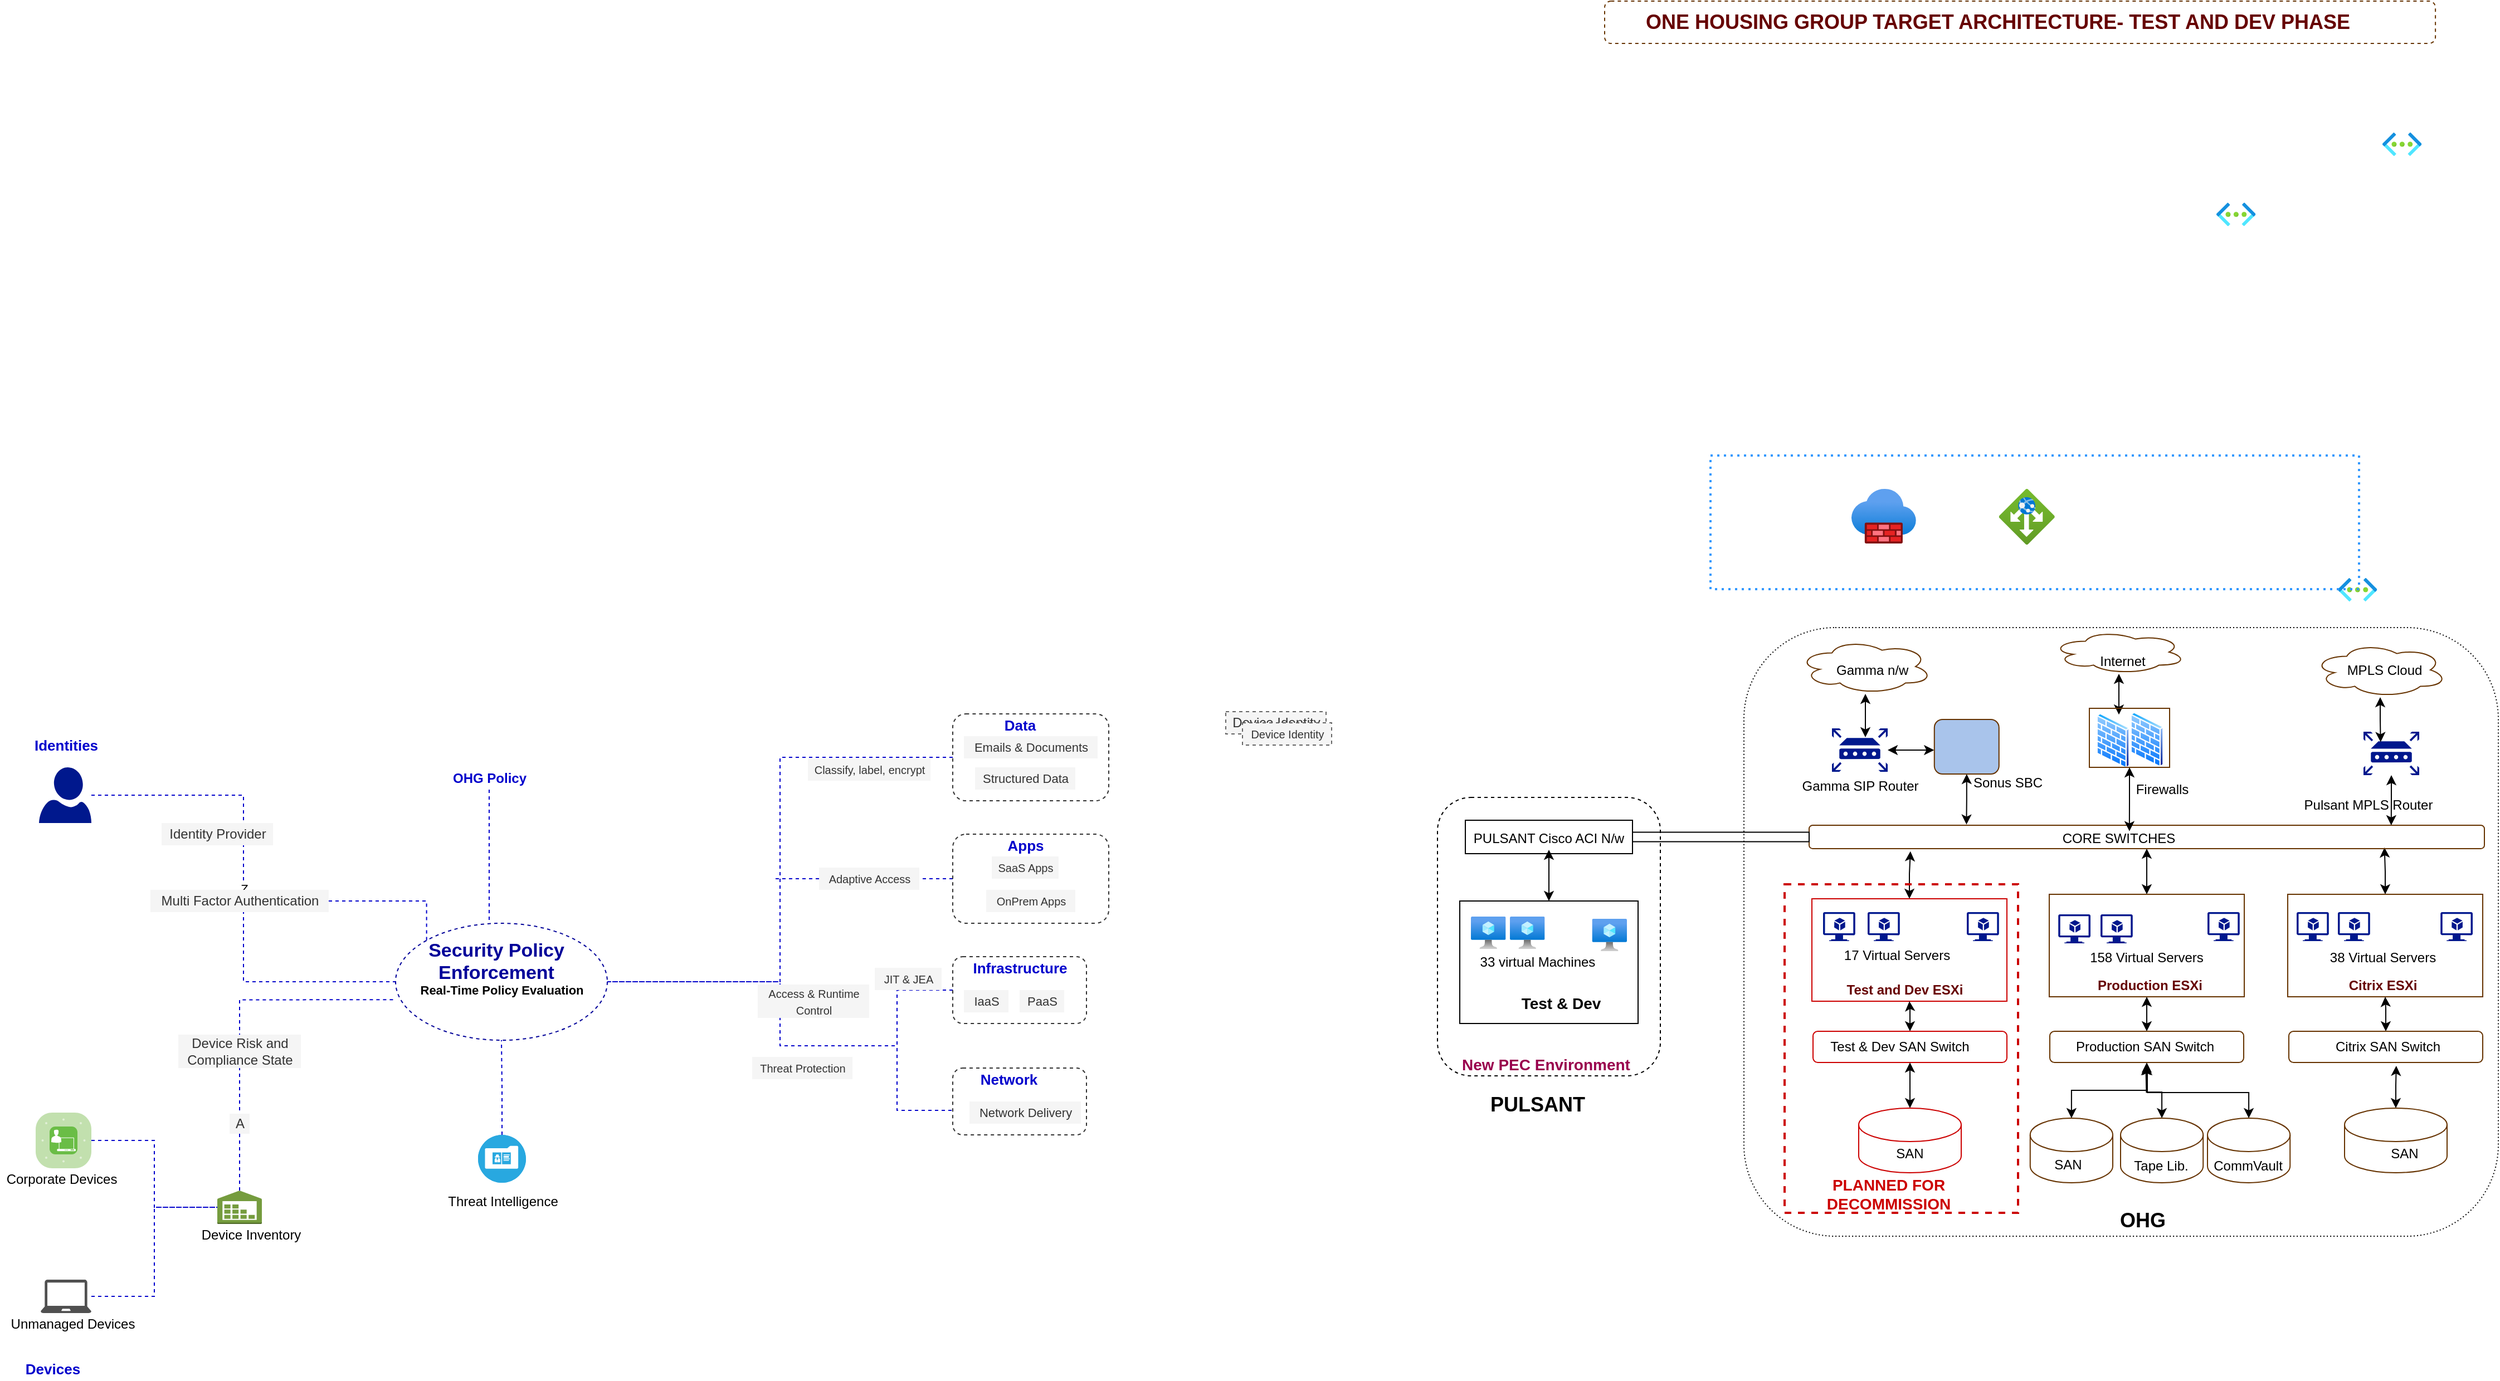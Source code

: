 <mxfile version="14.7.6" type="github"><diagram id="3og0gf8gtnWCEk_-Y0HO" name="Page-1"><mxGraphModel dx="1043" dy="1424" grid="1" gridSize="10" guides="1" tooltips="1" connect="1" arrows="1" fold="1" page="0" pageScale="1" pageWidth="850" pageHeight="1100" math="0" shadow="0"><root><mxCell id="0"/><mxCell id="1" parent="0"/><mxCell id="b6LhymSOxV37hpZ0LlV4-14" value="Z" style="edgeStyle=orthogonalEdgeStyle;rounded=0;orthogonalLoop=1;jettySize=auto;html=1;entryX=0;entryY=0.5;entryDx=0;entryDy=0;dashed=1;strokeColor=#0000CC;endArrow=none;endFill=0;" parent="1" source="b6LhymSOxV37hpZ0LlV4-2" target="b6LhymSOxV37hpZ0LlV4-4" edge="1"><mxGeometry relative="1" as="geometry"/></mxCell><mxCell id="b6LhymSOxV37hpZ0LlV4-2" value="" style="aspect=fixed;pointerEvents=1;shadow=0;dashed=0;html=1;strokeColor=none;labelPosition=center;verticalLabelPosition=bottom;verticalAlign=top;align=center;fillColor=#00188D;shape=mxgraph.azure.user" parent="1" vertex="1"><mxGeometry x="120" y="160" width="47" height="50" as="geometry"/></mxCell><mxCell id="b6LhymSOxV37hpZ0LlV4-3" value="&lt;b&gt;&lt;font style=&quot;font-size: 11px&quot;&gt;Real-Time Policy Evaluation&lt;/font&gt;&lt;/b&gt;" style="text;html=1;resizable=0;autosize=1;align=center;verticalAlign=middle;points=[];fillColor=none;strokeColor=none;rounded=0;" parent="1" vertex="1"><mxGeometry x="455" y="350" width="160" height="20" as="geometry"/></mxCell><mxCell id="b6LhymSOxV37hpZ0LlV4-4" value="" style="ellipse;whiteSpace=wrap;html=1;fillColor=none;dashed=1;strokeColor=#000099;strokeWidth=1;" parent="1" vertex="1"><mxGeometry x="440" y="300" width="190" height="105" as="geometry"/></mxCell><mxCell id="b6LhymSOxV37hpZ0LlV4-5" value="&lt;b style=&quot;font-size: 17px&quot;&gt;&lt;font color=&quot;#000099&quot; style=&quot;font-size: 17px&quot;&gt;Security Policy &lt;br&gt;Enforcement&lt;br&gt;&lt;br&gt;&lt;/font&gt;&lt;/b&gt;" style="text;html=1;resizable=0;autosize=1;align=center;verticalAlign=middle;points=[];fillColor=none;strokeColor=none;rounded=0;" parent="1" vertex="1"><mxGeometry x="460" y="320" width="140" height="50" as="geometry"/></mxCell><mxCell id="b6LhymSOxV37hpZ0LlV4-8" value="" style="shape=image;html=1;verticalAlign=top;verticalLabelPosition=bottom;labelBackgroundColor=#ffffff;imageAspect=0;aspect=fixed;image=https://cdn1.iconfinder.com/data/icons/funeral-7/64/calendar-time-date-organization-schedule-administration-calendars-time_and_date-interface-128.png;dashed=1;strokeColor=#000099;strokeWidth=1;fillColor=none;" parent="1" vertex="1"><mxGeometry x="500" y="112" width="48" height="48" as="geometry"/></mxCell><mxCell id="b6LhymSOxV37hpZ0LlV4-16" style="edgeStyle=orthogonalEdgeStyle;rounded=0;orthogonalLoop=1;jettySize=auto;html=1;entryX=0.442;entryY=0;entryDx=0;entryDy=0;entryPerimeter=0;dashed=1;strokeColor=#0000CC;endArrow=none;endFill=0;" parent="1" source="b6LhymSOxV37hpZ0LlV4-9" target="b6LhymSOxV37hpZ0LlV4-4" edge="1"><mxGeometry relative="1" as="geometry"/></mxCell><mxCell id="b6LhymSOxV37hpZ0LlV4-9" value="&lt;b&gt;&lt;font color=&quot;#0000cc&quot;&gt;OHG Policy&lt;/font&gt;&lt;/b&gt;" style="text;html=1;resizable=0;autosize=1;align=center;verticalAlign=middle;points=[];fillColor=none;strokeColor=none;rounded=0;dashed=1;" parent="1" vertex="1"><mxGeometry x="484" y="160" width="80" height="20" as="geometry"/></mxCell><mxCell id="b6LhymSOxV37hpZ0LlV4-10" value="&lt;b&gt;&lt;font style=&quot;font-size: 13px&quot; color=&quot;#0000cc&quot;&gt;Identities&lt;/font&gt;&lt;/b&gt;" style="text;html=1;resizable=0;autosize=1;align=center;verticalAlign=middle;points=[];fillColor=none;strokeColor=none;rounded=0;dashed=1;" parent="1" vertex="1"><mxGeometry x="108.5" y="130" width="70" height="20" as="geometry"/></mxCell><mxCell id="b6LhymSOxV37hpZ0LlV4-11" value="Identity Provider" style="text;html=1;resizable=0;autosize=1;align=center;verticalAlign=middle;points=[];rounded=0;dashed=1;fillColor=#f5f5f5;fontColor=#333333;" parent="1" vertex="1"><mxGeometry x="230" y="210" width="100" height="20" as="geometry"/></mxCell><mxCell id="b6LhymSOxV37hpZ0LlV4-24" style="edgeStyle=orthogonalEdgeStyle;rounded=0;orthogonalLoop=1;jettySize=auto;html=1;entryX=0;entryY=0;entryDx=0;entryDy=0;dashed=1;endArrow=none;endFill=0;strokeColor=#0000CC;" parent="1" source="b6LhymSOxV37hpZ0LlV4-12" target="b6LhymSOxV37hpZ0LlV4-4" edge="1"><mxGeometry relative="1" as="geometry"/></mxCell><mxCell id="b6LhymSOxV37hpZ0LlV4-12" value="Multi Factor Authentication" style="text;html=1;resizable=0;autosize=1;align=center;verticalAlign=middle;points=[];rounded=0;dashed=1;fillColor=#f5f5f5;fontColor=#333333;" parent="1" vertex="1"><mxGeometry x="220" y="270" width="160" height="20" as="geometry"/></mxCell><mxCell id="b6LhymSOxV37hpZ0LlV4-22" style="edgeStyle=orthogonalEdgeStyle;rounded=0;orthogonalLoop=1;jettySize=auto;html=1;entryX=0;entryY=0.5;entryDx=0;entryDy=0;entryPerimeter=0;dashed=1;endArrow=none;endFill=0;strokeColor=#0000CC;" parent="1" source="b6LhymSOxV37hpZ0LlV4-17" target="b6LhymSOxV37hpZ0LlV4-19" edge="1"><mxGeometry relative="1" as="geometry"/></mxCell><mxCell id="b6LhymSOxV37hpZ0LlV4-17" value="" style="pointerEvents=1;shadow=0;dashed=0;html=1;strokeColor=none;fillColor=#505050;labelPosition=center;verticalLabelPosition=bottom;verticalAlign=top;outlineConnect=0;align=center;shape=mxgraph.office.devices.laptop;" parent="1" vertex="1"><mxGeometry x="121.5" y="620" width="45.5" height="30" as="geometry"/></mxCell><mxCell id="b6LhymSOxV37hpZ0LlV4-23" style="edgeStyle=orthogonalEdgeStyle;rounded=0;orthogonalLoop=1;jettySize=auto;html=1;entryX=-0.004;entryY=0.654;entryDx=0;entryDy=0;entryPerimeter=0;dashed=1;endArrow=none;endFill=0;strokeColor=#0000CC;" parent="1" source="b6LhymSOxV37hpZ0LlV4-19" target="b6LhymSOxV37hpZ0LlV4-4" edge="1"><mxGeometry relative="1" as="geometry"><Array as="points"><mxPoint x="300" y="369"/></Array></mxGeometry></mxCell><mxCell id="b6LhymSOxV37hpZ0LlV4-19" value="" style="outlineConnect=0;dashed=0;verticalLabelPosition=bottom;verticalAlign=top;align=center;html=1;shape=mxgraph.aws3.inventory;fillColor=#759C3E;gradientColor=none;strokeColor=#000099;strokeWidth=1;" parent="1" vertex="1"><mxGeometry x="280" y="540" width="40" height="30" as="geometry"/></mxCell><mxCell id="b6LhymSOxV37hpZ0LlV4-21" style="edgeStyle=orthogonalEdgeStyle;rounded=0;orthogonalLoop=1;jettySize=auto;html=1;entryX=0;entryY=0.5;entryDx=0;entryDy=0;entryPerimeter=0;dashed=1;strokeColor=#0000CC;endArrow=none;endFill=0;" parent="1" source="b6LhymSOxV37hpZ0LlV4-20" target="b6LhymSOxV37hpZ0LlV4-19" edge="1"><mxGeometry relative="1" as="geometry"/></mxCell><mxCell id="b6LhymSOxV37hpZ0LlV4-20" value="" style="verticalLabelPosition=bottom;html=1;fillColor=#6ABD46;strokeColor=#ffffff;verticalAlign=top;align=center;points=[[0.085,0.085,0],[0.915,0.085,0],[0.915,0.915,0],[0.085,0.915,0],[0.25,0,0],[0.5,0,0],[0.75,0,0],[1,0.25,0],[1,0.5,0],[1,0.75,0],[0.75,1,0],[0.5,1,0],[0.25,1,0],[0,0.75,0],[0,0.5,0],[0,0.25,0]];pointerEvents=1;shape=mxgraph.cisco_safe.compositeIcon;bgIcon=mxgraph.cisco_safe.architecture.generic_appliance;resIcon=mxgraph.cisco_safe.architecture.corporate_device1;dashed=1;" parent="1" vertex="1"><mxGeometry x="117" y="470" width="50" height="50" as="geometry"/></mxCell><mxCell id="b6LhymSOxV37hpZ0LlV4-25" value="Corporate Devices" style="text;html=1;resizable=0;autosize=1;align=center;verticalAlign=middle;points=[];fillColor=none;strokeColor=none;rounded=0;dashed=1;" parent="1" vertex="1"><mxGeometry x="85" y="520" width="110" height="20" as="geometry"/></mxCell><mxCell id="b6LhymSOxV37hpZ0LlV4-26" value="Unmanaged Devices" style="text;html=1;resizable=0;autosize=1;align=center;verticalAlign=middle;points=[];fillColor=none;strokeColor=none;rounded=0;dashed=1;" parent="1" vertex="1"><mxGeometry x="85" y="650" width="130" height="20" as="geometry"/></mxCell><mxCell id="b6LhymSOxV37hpZ0LlV4-27" value="Device Inventory" style="text;html=1;resizable=0;autosize=1;align=center;verticalAlign=middle;points=[];fillColor=none;strokeColor=none;rounded=0;dashed=1;" parent="1" vertex="1"><mxGeometry x="260" y="570" width="100" height="20" as="geometry"/></mxCell><mxCell id="b6LhymSOxV37hpZ0LlV4-29" value="Device Risk and &lt;br&gt;Compliance State" style="text;html=1;resizable=0;autosize=1;align=center;verticalAlign=middle;points=[];rounded=0;dashed=1;fillColor=#f5f5f5;fontColor=#333333;" parent="1" vertex="1"><mxGeometry x="245" y="400" width="110" height="30" as="geometry"/></mxCell><mxCell id="b6LhymSOxV37hpZ0LlV4-30" value="A" style="text;html=1;resizable=0;autosize=1;align=center;verticalAlign=middle;points=[];rounded=0;dashed=1;fillColor=#f5f5f5;fontColor=#333333;" parent="1" vertex="1"><mxGeometry x="291" y="471" width="18" height="18" as="geometry"/></mxCell><mxCell id="b6LhymSOxV37hpZ0LlV4-33" style="edgeStyle=orthogonalEdgeStyle;rounded=0;orthogonalLoop=1;jettySize=auto;html=1;dashed=1;endArrow=none;endFill=0;strokeColor=#0000CC;" parent="1" source="b6LhymSOxV37hpZ0LlV4-31" target="b6LhymSOxV37hpZ0LlV4-4" edge="1"><mxGeometry relative="1" as="geometry"/></mxCell><mxCell id="b6LhymSOxV37hpZ0LlV4-31" value="" style="fillColor=#28A8E0;verticalLabelPosition=bottom;html=1;strokeColor=#ffffff;verticalAlign=top;align=center;points=[[0.145,0.145,0],[0.5,0,0],[0.855,0.145,0],[1,0.5,0],[0.855,0.855,0],[0.5,1,0],[0.145,0.855,0],[0,0.5,0]];pointerEvents=1;shape=mxgraph.cisco_safe.compositeIcon;bgIcon=ellipse;resIcon=mxgraph.cisco_safe.capability.threat_intelligence;dashed=1;" parent="1" vertex="1"><mxGeometry x="514" y="490" width="43" height="43" as="geometry"/></mxCell><mxCell id="b6LhymSOxV37hpZ0LlV4-32" value="Threat Intelligence" style="text;html=1;resizable=0;autosize=1;align=center;verticalAlign=middle;points=[];fillColor=none;strokeColor=none;rounded=0;dashed=1;" parent="1" vertex="1"><mxGeometry x="480.5" y="540" width="110" height="20" as="geometry"/></mxCell><mxCell id="b6LhymSOxV37hpZ0LlV4-54" style="edgeStyle=orthogonalEdgeStyle;rounded=0;orthogonalLoop=1;jettySize=auto;html=1;entryX=1;entryY=0.5;entryDx=0;entryDy=0;dashed=1;endArrow=none;endFill=0;strokeColor=#0000CC;" parent="1" source="b6LhymSOxV37hpZ0LlV4-34" target="b6LhymSOxV37hpZ0LlV4-4" edge="1"><mxGeometry relative="1" as="geometry"/></mxCell><mxCell id="b6LhymSOxV37hpZ0LlV4-34" value="" style="rounded=1;whiteSpace=wrap;html=1;dashed=1;strokeWidth=1;fillColor=none;strokeColor=#333333;" parent="1" vertex="1"><mxGeometry x="940" y="112" width="140" height="78" as="geometry"/></mxCell><mxCell id="b6LhymSOxV37hpZ0LlV4-35" value="&lt;b&gt;&lt;font color=&quot;#0000cc&quot; style=&quot;font-size: 13px&quot;&gt;Devices&lt;/font&gt;&lt;/b&gt;" style="text;html=1;resizable=0;autosize=1;align=center;verticalAlign=middle;points=[];fillColor=none;strokeColor=none;rounded=0;dashed=1;" parent="1" vertex="1"><mxGeometry x="102" y="690" width="60" height="20" as="geometry"/></mxCell><mxCell id="b6LhymSOxV37hpZ0LlV4-36" value="&lt;b&gt;&lt;font style=&quot;font-size: 13px&quot; color=&quot;#0000cc&quot;&gt;Data&lt;/font&gt;&lt;/b&gt;" style="text;html=1;resizable=0;autosize=1;align=center;verticalAlign=middle;points=[];fillColor=none;strokeColor=none;rounded=0;dashed=1;" parent="1" vertex="1"><mxGeometry x="980" y="112" width="40" height="20" as="geometry"/></mxCell><mxCell id="b6LhymSOxV37hpZ0LlV4-55" style="edgeStyle=orthogonalEdgeStyle;rounded=0;orthogonalLoop=1;jettySize=auto;html=1;dashed=1;endArrow=none;endFill=0;strokeColor=#0000CC;" parent="1" source="b6LhymSOxV37hpZ0LlV4-37" edge="1"><mxGeometry relative="1" as="geometry"><mxPoint x="780" y="260" as="targetPoint"/></mxGeometry></mxCell><mxCell id="b6LhymSOxV37hpZ0LlV4-37" value="" style="rounded=1;whiteSpace=wrap;html=1;dashed=1;strokeWidth=1;fillColor=none;strokeColor=#333333;" parent="1" vertex="1"><mxGeometry x="940" y="220" width="140" height="80" as="geometry"/></mxCell><mxCell id="b6LhymSOxV37hpZ0LlV4-56" style="edgeStyle=orthogonalEdgeStyle;rounded=0;orthogonalLoop=1;jettySize=auto;html=1;entryX=0;entryY=0.633;entryDx=0;entryDy=0;entryPerimeter=0;dashed=1;endArrow=none;endFill=0;strokeColor=#0000CC;" parent="1" source="b6LhymSOxV37hpZ0LlV4-38" target="b6LhymSOxV37hpZ0LlV4-39" edge="1"><mxGeometry relative="1" as="geometry"><Array as="points"><mxPoint x="890" y="360"/><mxPoint x="890" y="468"/></Array></mxGeometry></mxCell><mxCell id="b6LhymSOxV37hpZ0LlV4-57" style="edgeStyle=orthogonalEdgeStyle;rounded=0;orthogonalLoop=1;jettySize=auto;html=1;entryX=1;entryY=0.5;entryDx=0;entryDy=0;dashed=1;endArrow=none;endFill=0;strokeColor=#0000CC;" parent="1" source="b6LhymSOxV37hpZ0LlV4-38" target="b6LhymSOxV37hpZ0LlV4-4" edge="1"><mxGeometry relative="1" as="geometry"><Array as="points"><mxPoint x="890" y="360"/><mxPoint x="890" y="410"/><mxPoint x="785" y="410"/><mxPoint x="785" y="353"/></Array></mxGeometry></mxCell><mxCell id="b6LhymSOxV37hpZ0LlV4-38" value="" style="rounded=1;whiteSpace=wrap;html=1;dashed=1;strokeWidth=1;fillColor=none;strokeColor=#333333;" parent="1" vertex="1"><mxGeometry x="940" y="330" width="120" height="60" as="geometry"/></mxCell><mxCell id="b6LhymSOxV37hpZ0LlV4-39" value="" style="rounded=1;whiteSpace=wrap;html=1;dashed=1;strokeWidth=1;fillColor=none;strokeColor=#333333;" parent="1" vertex="1"><mxGeometry x="940" y="430" width="120" height="60" as="geometry"/></mxCell><mxCell id="b6LhymSOxV37hpZ0LlV4-40" value="&lt;b&gt;&lt;font color=&quot;#0000cc&quot; style=&quot;font-size: 13px&quot;&gt;Apps&lt;/font&gt;&lt;/b&gt;" style="text;html=1;resizable=0;autosize=1;align=center;verticalAlign=middle;points=[];fillColor=none;strokeColor=none;rounded=0;dashed=1;" parent="1" vertex="1"><mxGeometry x="980" y="220" width="50" height="20" as="geometry"/></mxCell><mxCell id="b6LhymSOxV37hpZ0LlV4-41" value="&lt;b&gt;&lt;font color=&quot;#0000cc&quot; style=&quot;font-size: 13px&quot;&gt;Network&lt;/font&gt;&lt;/b&gt;" style="text;html=1;resizable=0;autosize=1;align=center;verticalAlign=middle;points=[];fillColor=none;strokeColor=none;rounded=0;dashed=1;" parent="1" vertex="1"><mxGeometry x="955" y="430" width="70" height="20" as="geometry"/></mxCell><mxCell id="b6LhymSOxV37hpZ0LlV4-42" value="&lt;b&gt;&lt;font color=&quot;#0000cc&quot; style=&quot;font-size: 13px&quot;&gt;Infrastructure&lt;/font&gt;&lt;/b&gt;" style="text;html=1;resizable=0;autosize=1;align=center;verticalAlign=middle;points=[];fillColor=none;strokeColor=none;rounded=0;dashed=1;" parent="1" vertex="1"><mxGeometry x="950" y="330" width="100" height="20" as="geometry"/></mxCell><mxCell id="b6LhymSOxV37hpZ0LlV4-43" value="Device Identity" style="text;html=1;resizable=0;autosize=1;align=center;verticalAlign=middle;points=[];strokeColor=#666666;rounded=0;dashed=1;fillColor=#f5f5f5;fontColor=#333333;" parent="1" vertex="1"><mxGeometry x="1185" y="110" width="90" height="20" as="geometry"/></mxCell><mxCell id="b6LhymSOxV37hpZ0LlV4-44" value="&lt;font style=&quot;font-size: 10px&quot;&gt;Device Identity&lt;/font&gt;" style="text;html=1;resizable=0;autosize=1;align=center;verticalAlign=middle;points=[];strokeColor=#666666;rounded=0;dashed=1;fillColor=#f5f5f5;fontColor=#333333;" parent="1" vertex="1"><mxGeometry x="1200" y="120" width="80" height="20" as="geometry"/></mxCell><mxCell id="b6LhymSOxV37hpZ0LlV4-45" value="&lt;font style=&quot;font-size: 10px&quot;&gt;JIT &amp;amp; JEA&lt;/font&gt;" style="text;html=1;resizable=0;autosize=1;align=center;verticalAlign=middle;points=[];rounded=0;dashed=1;fillColor=#f5f5f5;fontColor=#333333;" parent="1" vertex="1"><mxGeometry x="870" y="340" width="60" height="20" as="geometry"/></mxCell><mxCell id="b6LhymSOxV37hpZ0LlV4-46" value="&lt;font style=&quot;font-size: 11px&quot;&gt;IaaS&lt;/font&gt;" style="text;html=1;resizable=0;autosize=1;align=center;verticalAlign=middle;points=[];rounded=0;dashed=1;fillColor=#f5f5f5;fontColor=#333333;" parent="1" vertex="1"><mxGeometry x="950" y="360" width="40" height="20" as="geometry"/></mxCell><mxCell id="b6LhymSOxV37hpZ0LlV4-47" value="&lt;font style=&quot;font-size: 10px&quot;&gt;SaaS Apps&lt;/font&gt;" style="text;html=1;resizable=0;autosize=1;align=center;verticalAlign=middle;points=[];rounded=0;dashed=1;fillColor=#f5f5f5;fontColor=#333333;" parent="1" vertex="1"><mxGeometry x="975" y="240" width="60" height="20" as="geometry"/></mxCell><mxCell id="b6LhymSOxV37hpZ0LlV4-48" value="&lt;font style=&quot;font-size: 11px&quot;&gt;Structured Data&lt;/font&gt;" style="text;html=1;resizable=0;autosize=1;align=center;verticalAlign=middle;points=[];rounded=0;dashed=1;fillColor=#f5f5f5;fontColor=#333333;" parent="1" vertex="1"><mxGeometry x="960" y="160" width="90" height="20" as="geometry"/></mxCell><mxCell id="b6LhymSOxV37hpZ0LlV4-49" value="&lt;font style=&quot;font-size: 11px&quot;&gt;Emails &amp;amp; Documents&lt;/font&gt;" style="text;html=1;resizable=0;autosize=1;align=center;verticalAlign=middle;points=[];rounded=0;dashed=1;fillColor=#f5f5f5;fontColor=#333333;" parent="1" vertex="1"><mxGeometry x="950" y="132" width="120" height="20" as="geometry"/></mxCell><mxCell id="b6LhymSOxV37hpZ0LlV4-50" value="&lt;font style=&quot;font-size: 10px&quot;&gt;OnPrem Apps&lt;/font&gt;" style="text;html=1;resizable=0;autosize=1;align=center;verticalAlign=middle;points=[];rounded=0;dashed=1;fillColor=#f5f5f5;fontColor=#333333;" parent="1" vertex="1"><mxGeometry x="970" y="270" width="80" height="20" as="geometry"/></mxCell><mxCell id="b6LhymSOxV37hpZ0LlV4-51" value="&lt;font style=&quot;font-size: 11px&quot;&gt;Network Delivery&lt;/font&gt;" style="text;html=1;resizable=0;autosize=1;align=center;verticalAlign=middle;points=[];rounded=0;dashed=1;fillColor=#f5f5f5;fontColor=#333333;" parent="1" vertex="1"><mxGeometry x="955" y="460" width="100" height="20" as="geometry"/></mxCell><mxCell id="b6LhymSOxV37hpZ0LlV4-52" value="&lt;font style=&quot;font-size: 11px&quot;&gt;PaaS&lt;/font&gt;" style="text;html=1;resizable=0;autosize=1;align=center;verticalAlign=middle;points=[];rounded=0;dashed=1;fillColor=#f5f5f5;fontColor=#333333;" parent="1" vertex="1"><mxGeometry x="1000" y="360" width="40" height="20" as="geometry"/></mxCell><mxCell id="b6LhymSOxV37hpZ0LlV4-58" value="&lt;font style=&quot;font-size: 10px&quot;&gt;Classify, label, encrypt&lt;/font&gt;" style="text;html=1;resizable=0;autosize=1;align=center;verticalAlign=middle;points=[];rounded=0;dashed=1;fillColor=#f5f5f5;fontColor=#333333;" parent="1" vertex="1"><mxGeometry x="810" y="152" width="110" height="20" as="geometry"/></mxCell><mxCell id="b6LhymSOxV37hpZ0LlV4-59" value="&lt;font style=&quot;font-size: 10px&quot;&gt;Adaptive Access&lt;/font&gt;" style="text;html=1;resizable=0;autosize=1;align=center;verticalAlign=middle;points=[];rounded=0;dashed=1;fillColor=#f5f5f5;fontColor=#333333;" parent="1" vertex="1"><mxGeometry x="820" y="250" width="90" height="20" as="geometry"/></mxCell><mxCell id="b6LhymSOxV37hpZ0LlV4-60" value="&lt;font style=&quot;font-size: 10px&quot;&gt;Threat Protection&lt;/font&gt;" style="text;html=1;resizable=0;autosize=1;align=center;verticalAlign=middle;points=[];rounded=0;dashed=1;fillColor=#f5f5f5;fontColor=#333333;" parent="1" vertex="1"><mxGeometry x="760" y="420" width="90" height="20" as="geometry"/></mxCell><mxCell id="b6LhymSOxV37hpZ0LlV4-61" value="&lt;font style=&quot;font-size: 10px&quot;&gt;Access &amp;amp; Runtime&lt;br&gt;Control&lt;/font&gt;" style="text;html=1;resizable=0;autosize=1;align=center;verticalAlign=middle;points=[];rounded=0;dashed=1;fillColor=#f5f5f5;fontColor=#333333;" parent="1" vertex="1"><mxGeometry x="765" y="355" width="100" height="30" as="geometry"/></mxCell><mxCell id="ZslXiAwdW-3EuPROBi18-4" value="&lt;b&gt;&lt;font color=&quot;#660000&quot;&gt;Test and Dev ESXi&lt;/font&gt;&lt;/b&gt;" style="text;html=1;strokeColor=none;fillColor=none;align=center;verticalAlign=middle;whiteSpace=wrap;rounded=0;" parent="1" vertex="1"><mxGeometry x="1732" y="354" width="125" height="12" as="geometry"/></mxCell><mxCell id="ZslXiAwdW-3EuPROBi18-5" value="&lt;b&gt;&lt;font color=&quot;#660000&quot;&gt;Citrix ESXi&lt;/font&gt;&lt;/b&gt;" style="text;html=1;strokeColor=none;fillColor=none;align=center;verticalAlign=middle;whiteSpace=wrap;rounded=0;" parent="1" vertex="1"><mxGeometry x="2161" y="350" width="125" height="12" as="geometry"/></mxCell><mxCell id="ZslXiAwdW-3EuPROBi18-6" value="&lt;b&gt;&lt;font color=&quot;#660000&quot;&gt;Production ESXi&lt;/font&gt;&lt;/b&gt;" style="text;html=1;strokeColor=none;fillColor=none;align=center;verticalAlign=middle;whiteSpace=wrap;rounded=0;" parent="1" vertex="1"><mxGeometry x="1952" y="350" width="125" height="12" as="geometry"/></mxCell><mxCell id="ZslXiAwdW-3EuPROBi18-9" value="" style="aspect=fixed;pointerEvents=1;shadow=0;dashed=0;html=1;strokeColor=none;labelPosition=center;verticalLabelPosition=bottom;verticalAlign=top;align=center;fillColor=#00188D;shape=mxgraph.azure.virtual_machine_feature" parent="1" vertex="1"><mxGeometry x="2275.11" y="290" width="28.89" height="26" as="geometry"/></mxCell><mxCell id="ZslXiAwdW-3EuPROBi18-10" value="" style="aspect=fixed;pointerEvents=1;shadow=0;dashed=0;html=1;strokeColor=none;labelPosition=center;verticalLabelPosition=bottom;verticalAlign=top;align=center;fillColor=#00188D;shape=mxgraph.azure.virtual_machine_feature" parent="1" vertex="1"><mxGeometry x="2183" y="290" width="28.89" height="26" as="geometry"/></mxCell><mxCell id="ZslXiAwdW-3EuPROBi18-11" value="" style="aspect=fixed;pointerEvents=1;shadow=0;dashed=0;html=1;strokeColor=none;labelPosition=center;verticalLabelPosition=bottom;verticalAlign=top;align=center;fillColor=#00188D;shape=mxgraph.azure.virtual_machine_feature" parent="1" vertex="1"><mxGeometry x="2146" y="290" width="28.89" height="26" as="geometry"/></mxCell><mxCell id="ZslXiAwdW-3EuPROBi18-12" value="" style="aspect=fixed;pointerEvents=1;shadow=0;dashed=0;html=1;strokeColor=none;labelPosition=center;verticalLabelPosition=bottom;verticalAlign=top;align=center;fillColor=#00188D;shape=mxgraph.azure.virtual_machine_feature" parent="1" vertex="1"><mxGeometry x="2066" y="290" width="28.89" height="26" as="geometry"/></mxCell><mxCell id="ZslXiAwdW-3EuPROBi18-13" value="" style="aspect=fixed;pointerEvents=1;shadow=0;dashed=0;html=1;strokeColor=none;labelPosition=center;verticalLabelPosition=bottom;verticalAlign=top;align=center;fillColor=#00188D;shape=mxgraph.azure.virtual_machine_feature" parent="1" vertex="1"><mxGeometry x="1970" y="292" width="28.89" height="26" as="geometry"/></mxCell><mxCell id="ZslXiAwdW-3EuPROBi18-14" value="" style="aspect=fixed;pointerEvents=1;shadow=0;dashed=0;html=1;strokeColor=none;labelPosition=center;verticalLabelPosition=bottom;verticalAlign=top;align=center;fillColor=#00188D;shape=mxgraph.azure.virtual_machine_feature" parent="1" vertex="1"><mxGeometry x="1932.11" y="292" width="28.89" height="26" as="geometry"/></mxCell><mxCell id="ZslXiAwdW-3EuPROBi18-15" value="" style="aspect=fixed;pointerEvents=1;shadow=0;dashed=0;html=1;strokeColor=none;labelPosition=center;verticalLabelPosition=bottom;verticalAlign=top;align=center;fillColor=#00188D;shape=mxgraph.azure.virtual_machine_feature" parent="1" vertex="1"><mxGeometry x="1850" y="290" width="28.89" height="26" as="geometry"/></mxCell><mxCell id="ZslXiAwdW-3EuPROBi18-16" value="" style="aspect=fixed;pointerEvents=1;shadow=0;dashed=0;html=1;strokeColor=none;labelPosition=center;verticalLabelPosition=bottom;verticalAlign=top;align=center;fillColor=#00188D;shape=mxgraph.azure.virtual_machine_feature" parent="1" vertex="1"><mxGeometry x="1761" y="290" width="28.89" height="26" as="geometry"/></mxCell><mxCell id="ZslXiAwdW-3EuPROBi18-17" value="" style="aspect=fixed;pointerEvents=1;shadow=0;dashed=0;html=1;strokeColor=none;labelPosition=center;verticalLabelPosition=bottom;verticalAlign=top;align=center;fillColor=#00188D;shape=mxgraph.azure.virtual_machine_feature" parent="1" vertex="1"><mxGeometry x="1721" y="290" width="28.89" height="26" as="geometry"/></mxCell><mxCell id="ZslXiAwdW-3EuPROBi18-20" value="17 Virtual Servers" style="text;html=1;strokeColor=none;fillColor=none;align=center;verticalAlign=middle;whiteSpace=wrap;rounded=0;" parent="1" vertex="1"><mxGeometry x="1718" y="323" width="139" height="12" as="geometry"/></mxCell><mxCell id="ZslXiAwdW-3EuPROBi18-21" value="158 Virtual Servers" style="text;html=1;strokeColor=none;fillColor=none;align=center;verticalAlign=middle;whiteSpace=wrap;rounded=0;" parent="1" vertex="1"><mxGeometry x="1942" y="325" width="139" height="12" as="geometry"/></mxCell><mxCell id="ZslXiAwdW-3EuPROBi18-22" value="38 Virtual Servers" style="text;html=1;strokeColor=none;fillColor=none;align=center;verticalAlign=middle;whiteSpace=wrap;rounded=0;" parent="1" vertex="1"><mxGeometry x="2154" y="325" width="139" height="12" as="geometry"/></mxCell><mxCell id="ZslXiAwdW-3EuPROBi18-75" style="edgeStyle=orthogonalEdgeStyle;rounded=0;orthogonalLoop=1;jettySize=auto;html=1;entryX=0.15;entryY=1.111;entryDx=0;entryDy=0;entryPerimeter=0;startArrow=classic;startFill=1;endArrow=classic;endFill=1;" parent="1" source="ZslXiAwdW-3EuPROBi18-23" target="ZslXiAwdW-3EuPROBi18-41" edge="1"><mxGeometry relative="1" as="geometry"/></mxCell><mxCell id="ZslXiAwdW-3EuPROBi18-23" value="" style="rounded=0;whiteSpace=wrap;html=1;fillColor=none;strokeColor=#CC0000;" parent="1" vertex="1"><mxGeometry x="1711" y="278" width="175" height="92" as="geometry"/></mxCell><mxCell id="ZslXiAwdW-3EuPROBi18-76" style="edgeStyle=orthogonalEdgeStyle;rounded=0;orthogonalLoop=1;jettySize=auto;html=1;entryX=0.5;entryY=1;entryDx=0;entryDy=0;startArrow=classic;startFill=1;endArrow=classic;endFill=1;" parent="1" source="ZslXiAwdW-3EuPROBi18-24" target="ZslXiAwdW-3EuPROBi18-41" edge="1"><mxGeometry relative="1" as="geometry"/></mxCell><mxCell id="ZslXiAwdW-3EuPROBi18-24" value="" style="rounded=0;whiteSpace=wrap;html=1;strokeColor=#663300;fillColor=none;" parent="1" vertex="1"><mxGeometry x="1924" y="274" width="175" height="92" as="geometry"/></mxCell><mxCell id="ZslXiAwdW-3EuPROBi18-77" style="edgeStyle=orthogonalEdgeStyle;rounded=0;orthogonalLoop=1;jettySize=auto;html=1;entryX=0.852;entryY=0.952;entryDx=0;entryDy=0;entryPerimeter=0;startArrow=classic;startFill=1;endArrow=classic;endFill=1;" parent="1" source="ZslXiAwdW-3EuPROBi18-25" target="ZslXiAwdW-3EuPROBi18-41" edge="1"><mxGeometry relative="1" as="geometry"/></mxCell><mxCell id="ZslXiAwdW-3EuPROBi18-25" value="" style="rounded=0;whiteSpace=wrap;html=1;strokeColor=#663300;fillColor=none;" parent="1" vertex="1"><mxGeometry x="2138" y="274" width="175" height="92" as="geometry"/></mxCell><mxCell id="ZslXiAwdW-3EuPROBi18-78" style="edgeStyle=orthogonalEdgeStyle;rounded=0;orthogonalLoop=1;jettySize=auto;html=1;entryX=0.5;entryY=1;entryDx=0;entryDy=0;startArrow=classic;startFill=1;endArrow=classic;endFill=1;" parent="1" source="ZslXiAwdW-3EuPROBi18-26" target="ZslXiAwdW-3EuPROBi18-23" edge="1"><mxGeometry relative="1" as="geometry"/></mxCell><mxCell id="ZslXiAwdW-3EuPROBi18-26" value="" style="rounded=1;whiteSpace=wrap;html=1;fillColor=none;strokeColor=#CC0000;" parent="1" vertex="1"><mxGeometry x="1712" y="397" width="174" height="28" as="geometry"/></mxCell><mxCell id="ZslXiAwdW-3EuPROBi18-79" style="edgeStyle=orthogonalEdgeStyle;rounded=0;orthogonalLoop=1;jettySize=auto;html=1;entryX=0.5;entryY=1;entryDx=0;entryDy=0;startArrow=classic;startFill=1;endArrow=classic;endFill=1;" parent="1" source="ZslXiAwdW-3EuPROBi18-27" target="ZslXiAwdW-3EuPROBi18-24" edge="1"><mxGeometry relative="1" as="geometry"/></mxCell><mxCell id="ZslXiAwdW-3EuPROBi18-27" value="" style="rounded=1;whiteSpace=wrap;html=1;strokeColor=#663300;fillColor=none;" parent="1" vertex="1"><mxGeometry x="1924.5" y="397" width="174" height="28" as="geometry"/></mxCell><mxCell id="ZslXiAwdW-3EuPROBi18-80" style="edgeStyle=orthogonalEdgeStyle;rounded=0;orthogonalLoop=1;jettySize=auto;html=1;entryX=0.5;entryY=1;entryDx=0;entryDy=0;startArrow=classic;startFill=1;endArrow=classic;endFill=1;" parent="1" source="ZslXiAwdW-3EuPROBi18-28" target="ZslXiAwdW-3EuPROBi18-25" edge="1"><mxGeometry relative="1" as="geometry"/></mxCell><mxCell id="ZslXiAwdW-3EuPROBi18-28" value="" style="rounded=1;whiteSpace=wrap;html=1;strokeColor=#663300;fillColor=none;" parent="1" vertex="1"><mxGeometry x="2139" y="397" width="174" height="28" as="geometry"/></mxCell><mxCell id="ZslXiAwdW-3EuPROBi18-82" style="edgeStyle=orthogonalEdgeStyle;rounded=0;orthogonalLoop=1;jettySize=auto;html=1;entryX=0.5;entryY=1;entryDx=0;entryDy=0;startArrow=classic;startFill=1;endArrow=classic;endFill=1;" parent="1" source="ZslXiAwdW-3EuPROBi18-29" target="ZslXiAwdW-3EuPROBi18-26" edge="1"><mxGeometry relative="1" as="geometry"/></mxCell><mxCell id="ZslXiAwdW-3EuPROBi18-29" value="" style="shape=cylinder3;whiteSpace=wrap;html=1;boundedLbl=1;backgroundOutline=1;size=15;fillColor=none;strokeColor=#CC0000;" parent="1" vertex="1"><mxGeometry x="1753" y="466" width="92" height="58" as="geometry"/></mxCell><mxCell id="ZslXiAwdW-3EuPROBi18-83" style="edgeStyle=orthogonalEdgeStyle;rounded=0;orthogonalLoop=1;jettySize=auto;html=1;entryX=0.5;entryY=1;entryDx=0;entryDy=0;startArrow=classic;startFill=1;endArrow=classic;endFill=1;" parent="1" source="ZslXiAwdW-3EuPROBi18-30" target="ZslXiAwdW-3EuPROBi18-27" edge="1"><mxGeometry relative="1" as="geometry"/></mxCell><mxCell id="ZslXiAwdW-3EuPROBi18-30" value="" style="shape=cylinder3;whiteSpace=wrap;html=1;boundedLbl=1;backgroundOutline=1;size=15;strokeColor=#663300;fillColor=none;" parent="1" vertex="1"><mxGeometry x="1906.89" y="475" width="74.11" height="58" as="geometry"/></mxCell><mxCell id="ZslXiAwdW-3EuPROBi18-86" style="edgeStyle=orthogonalEdgeStyle;rounded=0;orthogonalLoop=1;jettySize=auto;html=1;entryX=0.554;entryY=1.107;entryDx=0;entryDy=0;entryPerimeter=0;startArrow=classic;startFill=1;endArrow=classic;endFill=1;" parent="1" source="ZslXiAwdW-3EuPROBi18-31" target="ZslXiAwdW-3EuPROBi18-28" edge="1"><mxGeometry relative="1" as="geometry"/></mxCell><mxCell id="ZslXiAwdW-3EuPROBi18-31" value="" style="shape=cylinder3;whiteSpace=wrap;html=1;boundedLbl=1;backgroundOutline=1;size=15;strokeColor=#663300;fillColor=none;" parent="1" vertex="1"><mxGeometry x="2189" y="466" width="92" height="58" as="geometry"/></mxCell><mxCell id="ZslXiAwdW-3EuPROBi18-32" value="Test &amp;amp; Dev SAN Switch" style="text;html=1;strokeColor=none;fillColor=none;align=center;verticalAlign=middle;whiteSpace=wrap;rounded=0;" parent="1" vertex="1"><mxGeometry x="1700.89" y="405" width="178" height="12" as="geometry"/></mxCell><mxCell id="ZslXiAwdW-3EuPROBi18-33" value="Production SAN Switch" style="text;html=1;strokeColor=none;fillColor=none;align=center;verticalAlign=middle;whiteSpace=wrap;rounded=0;" parent="1" vertex="1"><mxGeometry x="1920.5" y="405" width="178" height="12" as="geometry"/></mxCell><mxCell id="ZslXiAwdW-3EuPROBi18-34" value="Citrix SAN Switch" style="text;html=1;strokeColor=none;fillColor=none;align=center;verticalAlign=middle;whiteSpace=wrap;rounded=0;" parent="1" vertex="1"><mxGeometry x="2139" y="405" width="178" height="12" as="geometry"/></mxCell><mxCell id="ZslXiAwdW-3EuPROBi18-35" value="SAN" style="text;html=1;strokeColor=none;fillColor=none;align=center;verticalAlign=middle;whiteSpace=wrap;rounded=0;" parent="1" vertex="1"><mxGeometry x="1779" y="497" width="40" height="20" as="geometry"/></mxCell><mxCell id="ZslXiAwdW-3EuPROBi18-36" value="SAN" style="text;html=1;strokeColor=none;fillColor=none;align=center;verticalAlign=middle;whiteSpace=wrap;rounded=0;fontStyle=0" parent="1" vertex="1"><mxGeometry x="2223" y="497" width="40" height="20" as="geometry"/></mxCell><mxCell id="ZslXiAwdW-3EuPROBi18-37" value="SAN" style="text;html=1;strokeColor=none;fillColor=none;align=center;verticalAlign=middle;whiteSpace=wrap;rounded=0;fontStyle=0" parent="1" vertex="1"><mxGeometry x="1921" y="507" width="40" height="20" as="geometry"/></mxCell><mxCell id="ZslXiAwdW-3EuPROBi18-41" value="" style="rounded=1;whiteSpace=wrap;html=1;strokeColor=#663300;fillColor=none;" parent="1" vertex="1"><mxGeometry x="1708.5" y="212" width="606" height="21" as="geometry"/></mxCell><mxCell id="ZslXiAwdW-3EuPROBi18-42" value="CORE SWITCHES" style="text;html=1;strokeColor=none;fillColor=none;align=center;verticalAlign=middle;whiteSpace=wrap;rounded=0;" parent="1" vertex="1"><mxGeometry x="1896" y="221.5" width="181" height="5" as="geometry"/></mxCell><mxCell id="ZslXiAwdW-3EuPROBi18-84" style="edgeStyle=orthogonalEdgeStyle;rounded=0;orthogonalLoop=1;jettySize=auto;html=1;startArrow=classic;startFill=1;endArrow=classic;endFill=1;" parent="1" source="ZslXiAwdW-3EuPROBi18-43" edge="1"><mxGeometry relative="1" as="geometry"><mxPoint x="2010.667" y="427.333" as="targetPoint"/></mxGeometry></mxCell><mxCell id="ZslXiAwdW-3EuPROBi18-43" value="" style="shape=cylinder3;whiteSpace=wrap;html=1;boundedLbl=1;backgroundOutline=1;size=15;strokeColor=#663300;fillColor=none;" parent="1" vertex="1"><mxGeometry x="1988" y="475" width="74.11" height="58" as="geometry"/></mxCell><mxCell id="ZslXiAwdW-3EuPROBi18-85" style="edgeStyle=orthogonalEdgeStyle;rounded=0;orthogonalLoop=1;jettySize=auto;html=1;startArrow=classic;startFill=1;endArrow=classic;endFill=1;" parent="1" source="ZslXiAwdW-3EuPROBi18-44" edge="1"><mxGeometry relative="1" as="geometry"><mxPoint x="2012.0" y="427.333" as="targetPoint"/><Array as="points"><mxPoint x="2103" y="452"/><mxPoint x="2012" y="452"/></Array></mxGeometry></mxCell><mxCell id="ZslXiAwdW-3EuPROBi18-44" value="" style="shape=cylinder3;whiteSpace=wrap;html=1;boundedLbl=1;backgroundOutline=1;size=15;strokeColor=#663300;fillColor=none;" parent="1" vertex="1"><mxGeometry x="2066" y="475" width="74.11" height="58" as="geometry"/></mxCell><mxCell id="ZslXiAwdW-3EuPROBi18-45" value="Tape Lib." style="text;html=1;strokeColor=none;fillColor=none;align=center;verticalAlign=middle;whiteSpace=wrap;rounded=0;" parent="1" vertex="1"><mxGeometry x="1998.89" y="507" width="51.11" height="21" as="geometry"/></mxCell><mxCell id="ZslXiAwdW-3EuPROBi18-46" value="CommVault" style="text;html=1;strokeColor=none;fillColor=none;align=center;verticalAlign=middle;whiteSpace=wrap;rounded=0;" parent="1" vertex="1"><mxGeometry x="2077" y="507" width="51.11" height="21" as="geometry"/></mxCell><mxCell id="ZslXiAwdW-3EuPROBi18-68" style="edgeStyle=orthogonalEdgeStyle;rounded=0;orthogonalLoop=1;jettySize=auto;html=1;startArrow=classic;startFill=1;endArrow=classic;endFill=1;" parent="1" source="ZslXiAwdW-3EuPROBi18-47" edge="1"><mxGeometry relative="1" as="geometry"><mxPoint x="1820.667" y="144.5" as="targetPoint"/></mxGeometry></mxCell><mxCell id="ZslXiAwdW-3EuPROBi18-47" value="" style="aspect=fixed;pointerEvents=1;shadow=0;dashed=0;html=1;strokeColor=none;labelPosition=center;verticalLabelPosition=bottom;verticalAlign=top;align=center;fillColor=#00188D;shape=mxgraph.mscae.enterprise.router" parent="1" vertex="1"><mxGeometry x="1729" y="125" width="50" height="39" as="geometry"/></mxCell><mxCell id="ZslXiAwdW-3EuPROBi18-48" value="" style="aspect=fixed;perimeter=ellipsePerimeter;html=1;align=center;shadow=0;dashed=0;spacingTop=3;image;image=img/lib/active_directory/firewall.svg;strokeColor=#663300;fillColor=none;" parent="1" vertex="1"><mxGeometry x="1966" y="111" width="30.5" height="50" as="geometry"/></mxCell><mxCell id="ZslXiAwdW-3EuPROBi18-74" style="edgeStyle=orthogonalEdgeStyle;rounded=0;orthogonalLoop=1;jettySize=auto;html=1;entryX=0.862;entryY=0;entryDx=0;entryDy=0;entryPerimeter=0;startArrow=classic;startFill=1;endArrow=classic;endFill=1;" parent="1" source="ZslXiAwdW-3EuPROBi18-49" target="ZslXiAwdW-3EuPROBi18-41" edge="1"><mxGeometry relative="1" as="geometry"/></mxCell><mxCell id="ZslXiAwdW-3EuPROBi18-49" value="" style="aspect=fixed;pointerEvents=1;shadow=0;dashed=0;html=1;strokeColor=none;labelPosition=center;verticalLabelPosition=bottom;verticalAlign=top;align=center;fillColor=#00188D;shape=mxgraph.mscae.enterprise.router" parent="1" vertex="1"><mxGeometry x="2206" y="128" width="50" height="39" as="geometry"/></mxCell><mxCell id="ZslXiAwdW-3EuPROBi18-50" value="" style="aspect=fixed;perimeter=ellipsePerimeter;html=1;align=center;shadow=0;dashed=0;spacingTop=3;image;image=img/lib/active_directory/firewall.svg;strokeColor=#663300;fillColor=none;" parent="1" vertex="1"><mxGeometry x="1996.5" y="110" width="30.5" height="50" as="geometry"/></mxCell><mxCell id="ZslXiAwdW-3EuPROBi18-51" value="Gamma SIP Router" style="text;html=1;strokeColor=none;fillColor=none;align=center;verticalAlign=middle;whiteSpace=wrap;rounded=0;" parent="1" vertex="1"><mxGeometry x="1697.5" y="167" width="113" height="20" as="geometry"/></mxCell><mxCell id="ZslXiAwdW-3EuPROBi18-52" value="Firewalls" style="text;html=1;strokeColor=none;fillColor=none;align=center;verticalAlign=middle;whiteSpace=wrap;rounded=0;" parent="1" vertex="1"><mxGeometry x="1968.55" y="170" width="113" height="20" as="geometry"/></mxCell><mxCell id="ZslXiAwdW-3EuPROBi18-53" value="Pulsant MPLS Router" style="text;html=1;strokeColor=none;fillColor=none;align=center;verticalAlign=middle;whiteSpace=wrap;rounded=0;" parent="1" vertex="1"><mxGeometry x="2150" y="184" width="120.89" height="20" as="geometry"/></mxCell><mxCell id="ZslXiAwdW-3EuPROBi18-67" style="edgeStyle=orthogonalEdgeStyle;rounded=0;orthogonalLoop=1;jettySize=auto;html=1;startArrow=classic;startFill=1;endArrow=classic;endFill=1;" parent="1" source="ZslXiAwdW-3EuPROBi18-54" edge="1"><mxGeometry relative="1" as="geometry"><mxPoint x="1759" y="133" as="targetPoint"/></mxGeometry></mxCell><mxCell id="ZslXiAwdW-3EuPROBi18-54" value="" style="ellipse;shape=cloud;whiteSpace=wrap;html=1;strokeColor=#663300;fillColor=none;" parent="1" vertex="1"><mxGeometry x="1699" y="45" width="120" height="49" as="geometry"/></mxCell><mxCell id="ZslXiAwdW-3EuPROBi18-71" style="edgeStyle=orthogonalEdgeStyle;rounded=0;orthogonalLoop=1;jettySize=auto;html=1;entryX=0.368;entryY=0.107;entryDx=0;entryDy=0;entryPerimeter=0;startArrow=classic;startFill=1;endArrow=classic;endFill=1;" parent="1" source="ZslXiAwdW-3EuPROBi18-55" target="ZslXiAwdW-3EuPROBi18-65" edge="1"><mxGeometry relative="1" as="geometry"/></mxCell><mxCell id="ZslXiAwdW-3EuPROBi18-55" value="" style="ellipse;shape=cloud;whiteSpace=wrap;html=1;strokeColor=#663300;fillColor=none;" parent="1" vertex="1"><mxGeometry x="1926.5" y="37" width="120" height="39" as="geometry"/></mxCell><mxCell id="ZslXiAwdW-3EuPROBi18-72" style="edgeStyle=orthogonalEdgeStyle;rounded=0;orthogonalLoop=1;jettySize=auto;html=1;entryX=0.307;entryY=0.239;entryDx=0;entryDy=0;entryPerimeter=0;startArrow=classic;startFill=1;endArrow=classic;endFill=1;" parent="1" source="ZslXiAwdW-3EuPROBi18-56" target="ZslXiAwdW-3EuPROBi18-49" edge="1"><mxGeometry relative="1" as="geometry"/></mxCell><mxCell id="ZslXiAwdW-3EuPROBi18-56" value="" style="ellipse;shape=cloud;whiteSpace=wrap;html=1;strokeColor=#663300;fillColor=none;" parent="1" vertex="1"><mxGeometry x="2161" y="48" width="120" height="49" as="geometry"/></mxCell><mxCell id="ZslXiAwdW-3EuPROBi18-57" value="Internet" style="text;html=1;strokeColor=none;fillColor=none;align=center;verticalAlign=middle;whiteSpace=wrap;rounded=0;" parent="1" vertex="1"><mxGeometry x="1970" y="54.5" width="40" height="20" as="geometry"/></mxCell><mxCell id="ZslXiAwdW-3EuPROBi18-58" value="Gamma n/w&amp;nbsp;" style="text;html=1;strokeColor=none;fillColor=none;align=center;verticalAlign=middle;whiteSpace=wrap;rounded=0;" parent="1" vertex="1"><mxGeometry x="1729" y="62.5" width="76" height="20" as="geometry"/></mxCell><mxCell id="ZslXiAwdW-3EuPROBi18-59" value="MPLS Cloud" style="text;html=1;strokeColor=none;fillColor=none;align=center;verticalAlign=middle;whiteSpace=wrap;rounded=0;" parent="1" vertex="1"><mxGeometry x="2187" y="62.5" width="76" height="20" as="geometry"/></mxCell><mxCell id="ZslXiAwdW-3EuPROBi18-70" style="edgeStyle=orthogonalEdgeStyle;rounded=0;orthogonalLoop=1;jettySize=auto;html=1;entryX=0.233;entryY=-0.032;entryDx=0;entryDy=0;entryPerimeter=0;startArrow=classic;startFill=1;endArrow=classic;endFill=1;" parent="1" source="ZslXiAwdW-3EuPROBi18-61" target="ZslXiAwdW-3EuPROBi18-41" edge="1"><mxGeometry relative="1" as="geometry"/></mxCell><mxCell id="ZslXiAwdW-3EuPROBi18-61" value="" style="rounded=1;whiteSpace=wrap;html=1;strokeColor=#663300;fillColor=#A9C4EB;" parent="1" vertex="1"><mxGeometry x="1820.89" y="117" width="58" height="49" as="geometry"/></mxCell><mxCell id="ZslXiAwdW-3EuPROBi18-62" value="Sonus SBC" style="text;html=1;strokeColor=none;fillColor=none;align=center;verticalAlign=middle;whiteSpace=wrap;rounded=0;" parent="1" vertex="1"><mxGeometry x="1852.5" y="164" width="68" height="20" as="geometry"/></mxCell><mxCell id="ZslXiAwdW-3EuPROBi18-73" style="edgeStyle=orthogonalEdgeStyle;rounded=0;orthogonalLoop=1;jettySize=auto;html=1;entryX=0.552;entryY=-0.833;entryDx=0;entryDy=0;entryPerimeter=0;startArrow=classic;startFill=1;endArrow=classic;endFill=1;" parent="1" source="ZslXiAwdW-3EuPROBi18-65" target="ZslXiAwdW-3EuPROBi18-42" edge="1"><mxGeometry relative="1" as="geometry"/></mxCell><mxCell id="ZslXiAwdW-3EuPROBi18-65" value="" style="rounded=0;whiteSpace=wrap;html=1;strokeColor=#663300;fillColor=none;" parent="1" vertex="1"><mxGeometry x="1960" y="107" width="72" height="53" as="geometry"/></mxCell><mxCell id="ZslXiAwdW-3EuPROBi18-87" value="&lt;b&gt;&lt;font color=&quot;#660000&quot; style=&quot;font-size: 18px&quot;&gt;ONE HOUSING GROUP TARGET ARCHITECTURE- TEST AND DEV PHASE&lt;br&gt;&lt;/font&gt;&lt;/b&gt;" style="text;html=1;strokeColor=none;fillColor=none;align=center;verticalAlign=middle;whiteSpace=wrap;rounded=0;" parent="1" vertex="1"><mxGeometry x="1550" y="-519" width="656" height="20" as="geometry"/></mxCell><mxCell id="ZslXiAwdW-3EuPROBi18-88" value="" style="rounded=1;whiteSpace=wrap;html=1;strokeColor=#663300;fillColor=none;dashed=1;" parent="1" vertex="1"><mxGeometry x="1525" y="-528" width="745.56" height="38" as="geometry"/></mxCell><mxCell id="DsS_SBAshPuA6-jMRPFO-1" value="" style="rounded=0;whiteSpace=wrap;html=1;fillColor=none;" vertex="1" parent="1"><mxGeometry x="1400" y="207.5" width="150" height="30" as="geometry"/></mxCell><mxCell id="DsS_SBAshPuA6-jMRPFO-2" value="" style="aspect=fixed;html=1;points=[];align=center;image;fontSize=12;image=img/lib/azure2/compute/Virtual_Machine.svg;fillColor=none;" vertex="1" parent="1"><mxGeometry x="1440" y="294" width="31.27" height="29" as="geometry"/></mxCell><mxCell id="DsS_SBAshPuA6-jMRPFO-3" value="" style="aspect=fixed;html=1;points=[];align=center;image;fontSize=12;image=img/lib/azure2/compute/Virtual_Machine.svg;fillColor=none;" vertex="1" parent="1"><mxGeometry x="1513.73" y="296" width="31.27" height="29" as="geometry"/></mxCell><mxCell id="DsS_SBAshPuA6-jMRPFO-4" value="" style="aspect=fixed;html=1;points=[];align=center;image;fontSize=12;image=img/lib/azure2/compute/Virtual_Machine.svg;fillColor=none;" vertex="1" parent="1"><mxGeometry x="1405" y="294" width="31.27" height="29" as="geometry"/></mxCell><mxCell id="DsS_SBAshPuA6-jMRPFO-5" value="33 virtual Machines" style="text;html=1;strokeColor=none;fillColor=none;align=center;verticalAlign=middle;whiteSpace=wrap;rounded=0;" vertex="1" parent="1"><mxGeometry x="1405" y="325" width="120" height="20" as="geometry"/></mxCell><mxCell id="DsS_SBAshPuA6-jMRPFO-6" value="&lt;b&gt;&lt;font style=&quot;font-size: 14px&quot;&gt;Test &amp;amp; Dev&lt;/font&gt;&lt;/b&gt;" style="text;html=1;strokeColor=none;fillColor=none;align=center;verticalAlign=middle;whiteSpace=wrap;rounded=0;" vertex="1" parent="1"><mxGeometry x="1435.64" y="362" width="100" height="20" as="geometry"/></mxCell><mxCell id="DsS_SBAshPuA6-jMRPFO-7" value="" style="rounded=0;whiteSpace=wrap;html=1;fillColor=none;" vertex="1" parent="1"><mxGeometry x="1395" y="280" width="160" height="110" as="geometry"/></mxCell><mxCell id="DsS_SBAshPuA6-jMRPFO-14" style="edgeStyle=orthogonalEdgeStyle;rounded=0;orthogonalLoop=1;jettySize=auto;html=1;entryX=0.5;entryY=0;entryDx=0;entryDy=0;startArrow=classic;startFill=1;" edge="1" parent="1" source="DsS_SBAshPuA6-jMRPFO-9" target="DsS_SBAshPuA6-jMRPFO-7"><mxGeometry relative="1" as="geometry"/></mxCell><mxCell id="DsS_SBAshPuA6-jMRPFO-9" value="PULSANT Cisco ACI N/w" style="text;html=1;strokeColor=none;fillColor=none;align=center;verticalAlign=middle;whiteSpace=wrap;rounded=0;dashed=1;" vertex="1" parent="1"><mxGeometry x="1405" y="214" width="140" height="20" as="geometry"/></mxCell><mxCell id="DsS_SBAshPuA6-jMRPFO-11" value="" style="rounded=0;whiteSpace=wrap;html=1;gradientColor=#ffffff;fillColor=none;" vertex="1" parent="1"><mxGeometry x="1550" y="218.25" width="158.5" height="8.5" as="geometry"/></mxCell><mxCell id="DsS_SBAshPuA6-jMRPFO-13" value="" style="rounded=1;whiteSpace=wrap;html=1;dashed=1;fillColor=none;" vertex="1" parent="1"><mxGeometry x="1375" y="187" width="200" height="250" as="geometry"/></mxCell><mxCell id="DsS_SBAshPuA6-jMRPFO-16" value="&lt;b&gt;&lt;font style=&quot;font-size: 14px&quot; color=&quot;#99004d&quot;&gt;New PEC Environment&lt;/font&gt;&lt;/b&gt;" style="text;html=1;strokeColor=none;fillColor=none;align=center;verticalAlign=middle;whiteSpace=wrap;rounded=0;" vertex="1" parent="1"><mxGeometry x="1375" y="417" width="195" height="20" as="geometry"/></mxCell><mxCell id="DsS_SBAshPuA6-jMRPFO-17" value="" style="rounded=0;whiteSpace=wrap;html=1;fillColor=none;gradientColor=#ffffff;dashed=1;strokeColor=#CC0000;strokeWidth=2;" vertex="1" parent="1"><mxGeometry x="1686.5" y="265" width="209.5" height="295" as="geometry"/></mxCell><mxCell id="DsS_SBAshPuA6-jMRPFO-18" value="&lt;font style=&quot;font-size: 14px&quot; color=&quot;#cc0000&quot;&gt;&lt;b&gt;PLANNED FOR DECOMMISSION&lt;/b&gt;&lt;/font&gt;" style="text;html=1;strokeColor=none;fillColor=none;align=center;verticalAlign=middle;whiteSpace=wrap;rounded=0;dashed=1;" vertex="1" parent="1"><mxGeometry x="1681.39" y="533" width="197.5" height="20" as="geometry"/></mxCell><mxCell id="DsS_SBAshPuA6-jMRPFO-19" value="" style="rounded=1;whiteSpace=wrap;html=1;dashed=1;strokeWidth=1;fillColor=none;gradientColor=#ffffff;dashPattern=1 2;" vertex="1" parent="1"><mxGeometry x="1650" y="34.5" width="677" height="546.5" as="geometry"/></mxCell><mxCell id="DsS_SBAshPuA6-jMRPFO-20" value="&lt;b&gt;&lt;font style=&quot;font-size: 18px&quot;&gt;PULSANT&lt;/font&gt;&lt;/b&gt;" style="text;html=1;strokeColor=none;fillColor=none;align=center;verticalAlign=middle;whiteSpace=wrap;rounded=0;dashed=1;dashPattern=1 2;" vertex="1" parent="1"><mxGeometry x="1391" y="445" width="148" height="35" as="geometry"/></mxCell><mxCell id="DsS_SBAshPuA6-jMRPFO-22" value="&lt;span style=&quot;font-size: 18px&quot;&gt;&lt;b&gt;OHG&lt;/b&gt;&lt;/span&gt;" style="text;html=1;strokeColor=none;fillColor=none;align=center;verticalAlign=middle;whiteSpace=wrap;rounded=0;dashed=1;dashPattern=1 2;" vertex="1" parent="1"><mxGeometry x="1933.55" y="549" width="148" height="35" as="geometry"/></mxCell><mxCell id="DsS_SBAshPuA6-jMRPFO-23" value="" style="aspect=fixed;html=1;points=[];align=center;image;fontSize=12;image=img/lib/azure2/networking/Virtual_Networks.svg;dashed=1;dashPattern=1 2;strokeColor=#000000;strokeWidth=1;fillColor=none;gradientColor=#ffffff;" vertex="1" parent="1"><mxGeometry x="2183" y="-10" width="35.18" height="21" as="geometry"/></mxCell><mxCell id="DsS_SBAshPuA6-jMRPFO-24" value="" style="aspect=fixed;html=1;points=[];align=center;image;fontSize=12;image=img/lib/azure2/networking/Virtual_Networks.svg;dashed=1;dashPattern=1 2;strokeColor=#000000;strokeWidth=1;fillColor=none;gradientColor=#ffffff;" vertex="1" parent="1"><mxGeometry x="2074" y="-347" width="35.18" height="21" as="geometry"/></mxCell><mxCell id="DsS_SBAshPuA6-jMRPFO-25" value="" style="aspect=fixed;html=1;points=[];align=center;image;fontSize=12;image=img/lib/azure2/networking/Virtual_Networks.svg;dashed=1;dashPattern=1 2;strokeColor=#000000;strokeWidth=1;fillColor=none;gradientColor=#ffffff;" vertex="1" parent="1"><mxGeometry x="2223" y="-410" width="35.18" height="21" as="geometry"/></mxCell><mxCell id="DsS_SBAshPuA6-jMRPFO-27" value="" style="rounded=0;whiteSpace=wrap;html=1;dashed=1;dashPattern=1 2;strokeWidth=2;fillColor=none;gradientColor=#ffffff;strokeColor=#3399FF;" vertex="1" parent="1"><mxGeometry x="1620" y="-120" width="582" height="120" as="geometry"/></mxCell><mxCell id="DsS_SBAshPuA6-jMRPFO-28" value="" style="aspect=fixed;html=1;points=[];align=center;image;fontSize=12;image=img/lib/azure2/networking/Firewalls.svg;dashed=1;dashPattern=1 2;strokeColor=#3399FF;strokeWidth=2;fillColor=none;gradientColor=#ffffff;" vertex="1" parent="1"><mxGeometry x="1746.45" y="-90" width="57.98" height="49" as="geometry"/></mxCell><mxCell id="DsS_SBAshPuA6-jMRPFO-29" value="" style="aspect=fixed;html=1;points=[];align=center;image;fontSize=12;image=img/lib/azure2/networking/Application_Gateways.svg;dashed=1;dashPattern=1 2;strokeColor=#3399FF;strokeWidth=2;fillColor=none;gradientColor=#ffffff;" vertex="1" parent="1"><mxGeometry x="1878.89" y="-90" width="50" height="50" as="geometry"/></mxCell></root></mxGraphModel></diagram></mxfile>